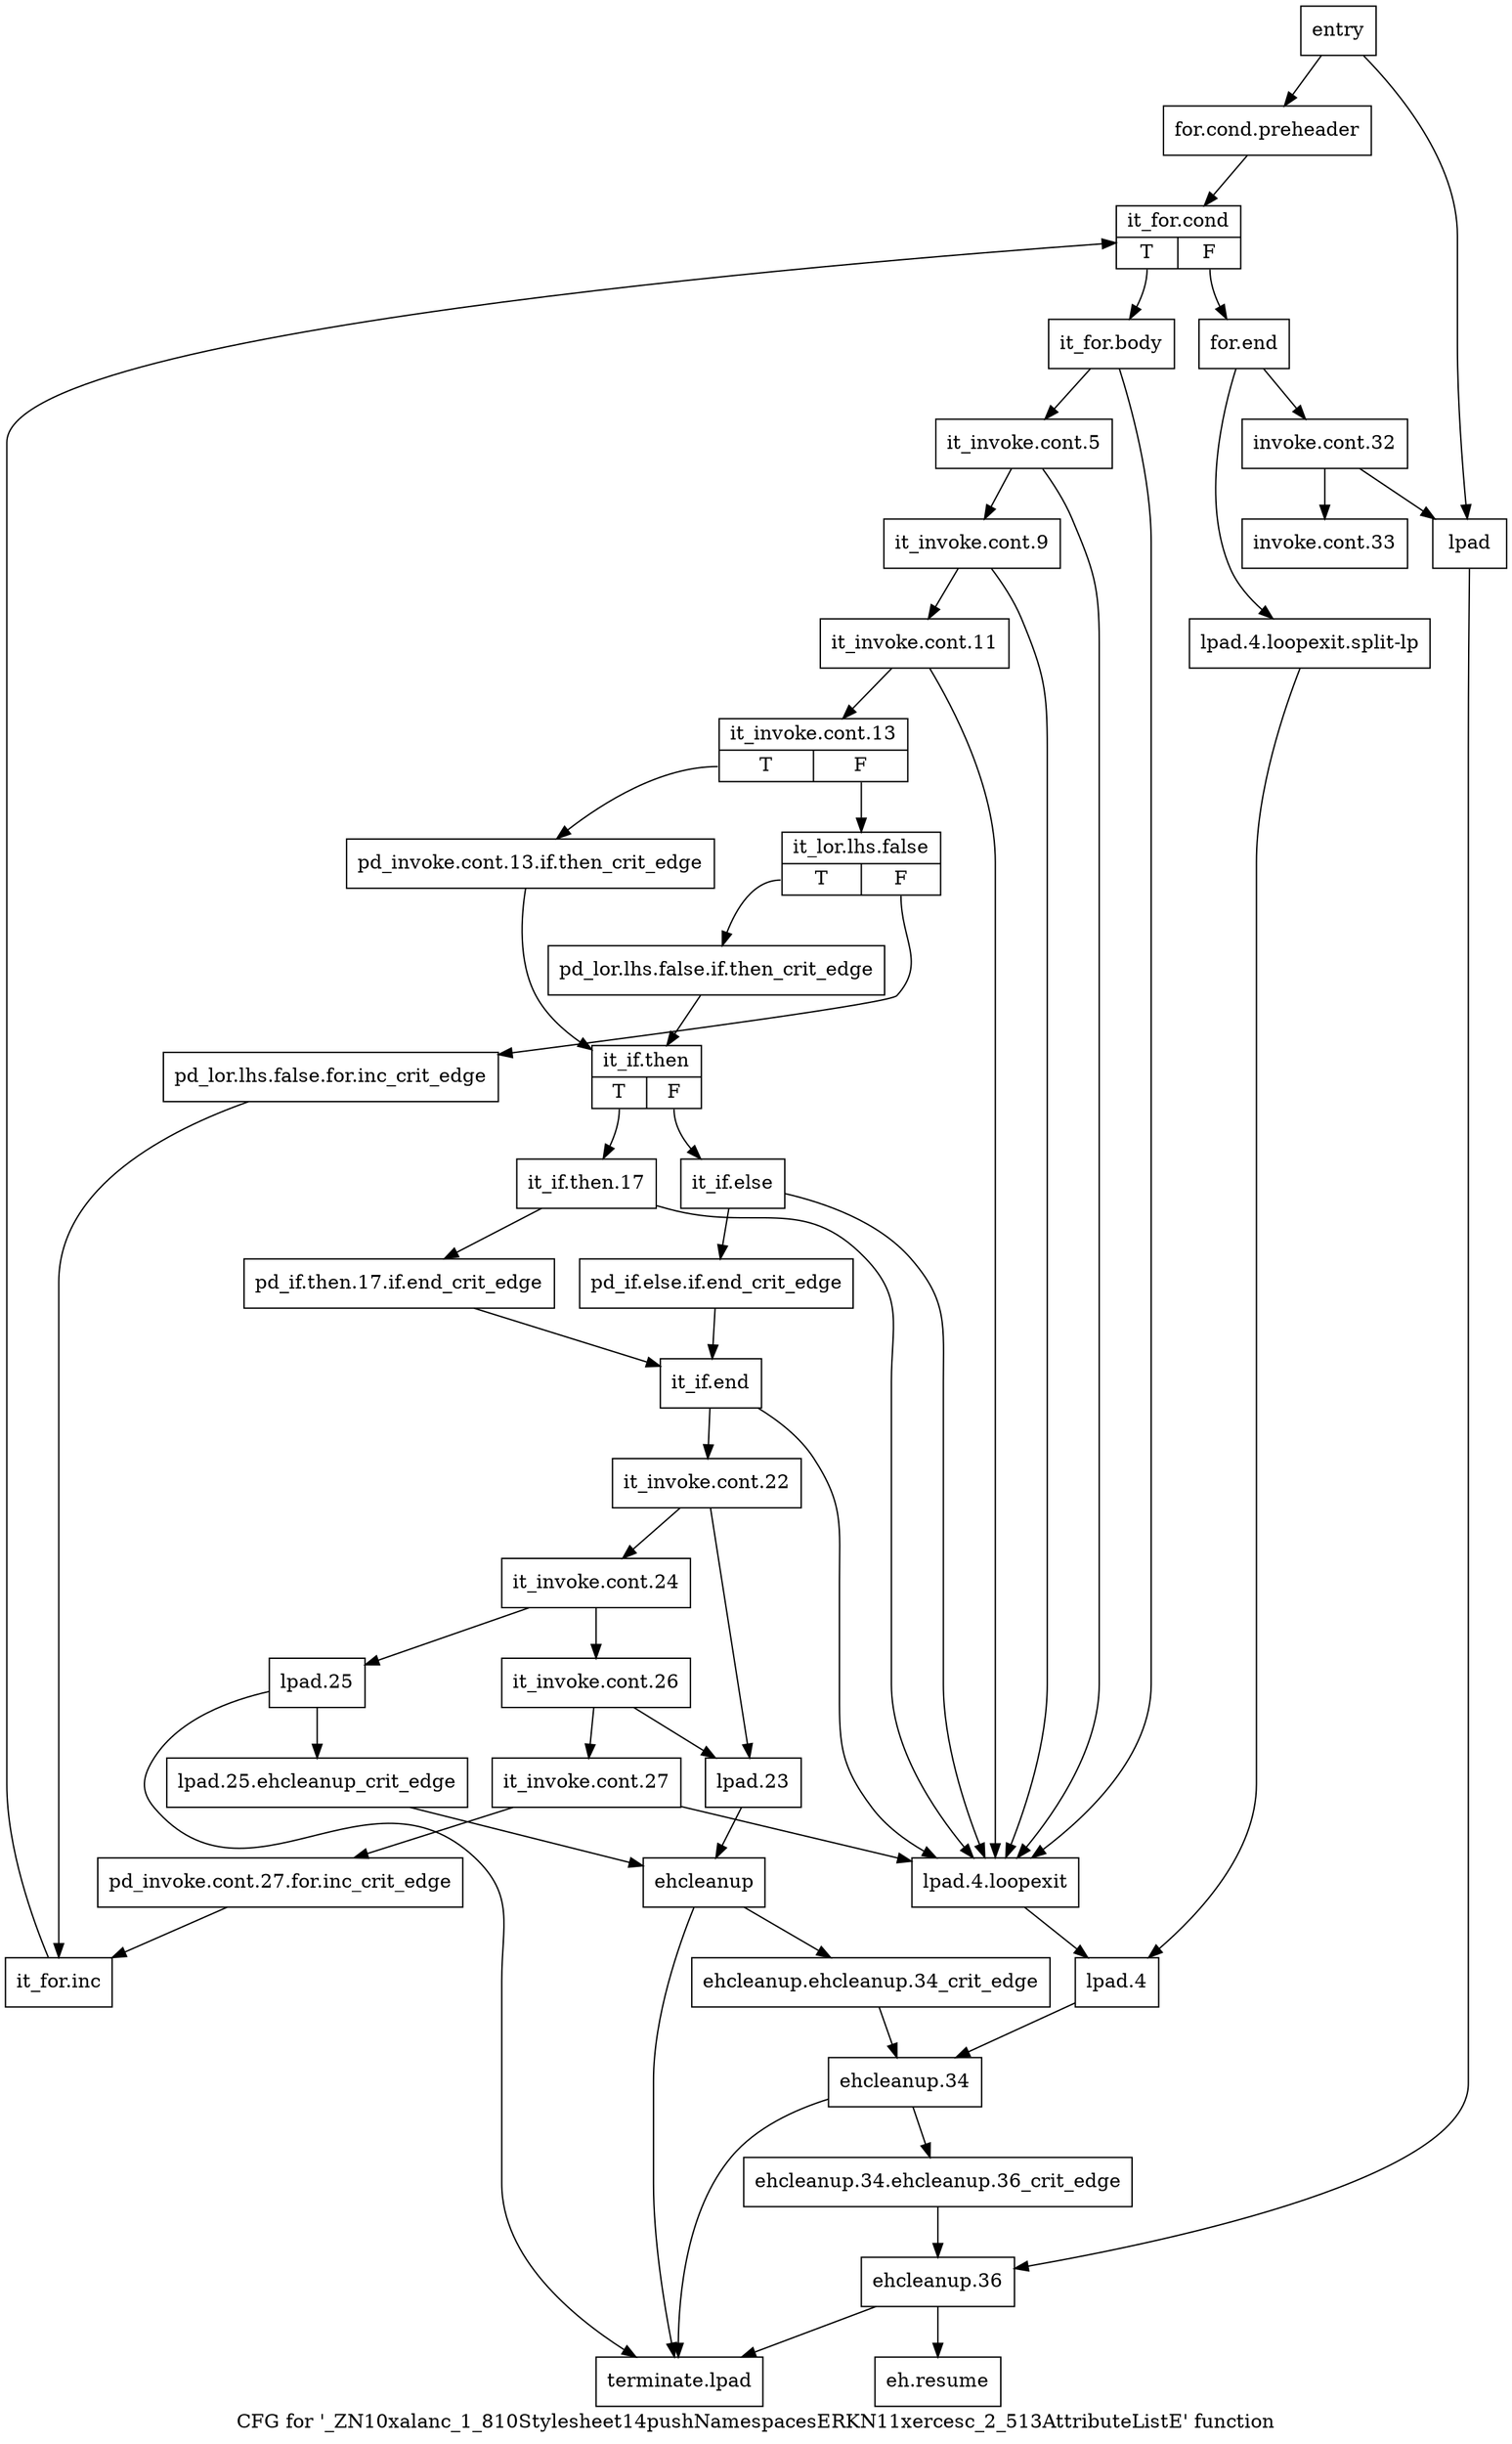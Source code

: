 digraph "CFG for '_ZN10xalanc_1_810Stylesheet14pushNamespacesERKN11xercesc_2_513AttributeListE' function" {
	label="CFG for '_ZN10xalanc_1_810Stylesheet14pushNamespacesERKN11xercesc_2_513AttributeListE' function";

	Node0x78f2ba0 [shape=record,label="{entry}"];
	Node0x78f2ba0 -> Node0x78f2bf0;
	Node0x78f2ba0 -> Node0x78f38f0;
	Node0x78f2bf0 [shape=record,label="{for.cond.preheader}"];
	Node0x78f2bf0 -> Node0x78f2c40;
	Node0x78f2c40 [shape=record,label="{it_for.cond|{<s0>T|<s1>F}}"];
	Node0x78f2c40:s0 -> Node0x78f2c90;
	Node0x78f2c40:s1 -> Node0x78f3e90;
	Node0x78f2c90 [shape=record,label="{it_for.body}"];
	Node0x78f2c90 -> Node0x78f2ce0;
	Node0x78f2c90 -> Node0x78f3940;
	Node0x78f2ce0 [shape=record,label="{it_invoke.cont.5}"];
	Node0x78f2ce0 -> Node0x78f35d0;
	Node0x78f2ce0 -> Node0x78f3940;
	Node0x78f35d0 [shape=record,label="{it_invoke.cont.9}"];
	Node0x78f35d0 -> Node0x78f3620;
	Node0x78f35d0 -> Node0x78f3940;
	Node0x78f3620 [shape=record,label="{it_invoke.cont.11}"];
	Node0x78f3620 -> Node0x78f3670;
	Node0x78f3620 -> Node0x78f3940;
	Node0x78f3670 [shape=record,label="{it_invoke.cont.13|{<s0>T|<s1>F}}"];
	Node0x78f3670:s0 -> Node0x78f36c0;
	Node0x78f3670:s1 -> Node0x78f3710;
	Node0x78f36c0 [shape=record,label="{pd_invoke.cont.13.if.then_crit_edge}"];
	Node0x78f36c0 -> Node0x78f3800;
	Node0x78f3710 [shape=record,label="{it_lor.lhs.false|{<s0>T|<s1>F}}"];
	Node0x78f3710:s0 -> Node0x78f37b0;
	Node0x78f3710:s1 -> Node0x78f3760;
	Node0x78f3760 [shape=record,label="{pd_lor.lhs.false.for.inc_crit_edge}"];
	Node0x78f3760 -> Node0x78f3e40;
	Node0x78f37b0 [shape=record,label="{pd_lor.lhs.false.if.then_crit_edge}"];
	Node0x78f37b0 -> Node0x78f3800;
	Node0x78f3800 [shape=record,label="{it_if.then|{<s0>T|<s1>F}}"];
	Node0x78f3800:s0 -> Node0x78f3850;
	Node0x78f3800:s1 -> Node0x78f3a30;
	Node0x78f3850 [shape=record,label="{it_if.then.17}"];
	Node0x78f3850 -> Node0x78f38a0;
	Node0x78f3850 -> Node0x78f3940;
	Node0x78f38a0 [shape=record,label="{pd_if.then.17.if.end_crit_edge}"];
	Node0x78f38a0 -> Node0x78f3ad0;
	Node0x78f38f0 [shape=record,label="{lpad}"];
	Node0x78f38f0 -> Node0x78f4020;
	Node0x78f3940 [shape=record,label="{lpad.4.loopexit}"];
	Node0x78f3940 -> Node0x78f39e0;
	Node0x78f3990 [shape=record,label="{lpad.4.loopexit.split-lp}"];
	Node0x78f3990 -> Node0x78f39e0;
	Node0x78f39e0 [shape=record,label="{lpad.4}"];
	Node0x78f39e0 -> Node0x78f3f80;
	Node0x78f3a30 [shape=record,label="{it_if.else}"];
	Node0x78f3a30 -> Node0x78f3a80;
	Node0x78f3a30 -> Node0x78f3940;
	Node0x78f3a80 [shape=record,label="{pd_if.else.if.end_crit_edge}"];
	Node0x78f3a80 -> Node0x78f3ad0;
	Node0x78f3ad0 [shape=record,label="{it_if.end}"];
	Node0x78f3ad0 -> Node0x78f3b20;
	Node0x78f3ad0 -> Node0x78f3940;
	Node0x78f3b20 [shape=record,label="{it_invoke.cont.22}"];
	Node0x78f3b20 -> Node0x78f3b70;
	Node0x78f3b20 -> Node0x78f3cb0;
	Node0x78f3b70 [shape=record,label="{it_invoke.cont.24}"];
	Node0x78f3b70 -> Node0x78f3bc0;
	Node0x78f3b70 -> Node0x78f3d00;
	Node0x78f3bc0 [shape=record,label="{it_invoke.cont.26}"];
	Node0x78f3bc0 -> Node0x78f3c10;
	Node0x78f3bc0 -> Node0x78f3cb0;
	Node0x78f3c10 [shape=record,label="{it_invoke.cont.27}"];
	Node0x78f3c10 -> Node0x78f3c60;
	Node0x78f3c10 -> Node0x78f3940;
	Node0x78f3c60 [shape=record,label="{pd_invoke.cont.27.for.inc_crit_edge}"];
	Node0x78f3c60 -> Node0x78f3e40;
	Node0x78f3cb0 [shape=record,label="{lpad.23}"];
	Node0x78f3cb0 -> Node0x78f3da0;
	Node0x78f3d00 [shape=record,label="{lpad.25}"];
	Node0x78f3d00 -> Node0x78f3d50;
	Node0x78f3d00 -> Node0x78f40c0;
	Node0x78f3d50 [shape=record,label="{lpad.25.ehcleanup_crit_edge}"];
	Node0x78f3d50 -> Node0x78f3da0;
	Node0x78f3da0 [shape=record,label="{ehcleanup}"];
	Node0x78f3da0 -> Node0x78f3df0;
	Node0x78f3da0 -> Node0x78f40c0;
	Node0x78f3df0 [shape=record,label="{ehcleanup.ehcleanup.34_crit_edge}"];
	Node0x78f3df0 -> Node0x78f3f80;
	Node0x78f3e40 [shape=record,label="{it_for.inc}"];
	Node0x78f3e40 -> Node0x78f2c40;
	Node0x78f3e90 [shape=record,label="{for.end}"];
	Node0x78f3e90 -> Node0x78f3ee0;
	Node0x78f3e90 -> Node0x78f3990;
	Node0x78f3ee0 [shape=record,label="{invoke.cont.32}"];
	Node0x78f3ee0 -> Node0x78f3f30;
	Node0x78f3ee0 -> Node0x78f38f0;
	Node0x78f3f30 [shape=record,label="{invoke.cont.33}"];
	Node0x78f3f80 [shape=record,label="{ehcleanup.34}"];
	Node0x78f3f80 -> Node0x78f3fd0;
	Node0x78f3f80 -> Node0x78f40c0;
	Node0x78f3fd0 [shape=record,label="{ehcleanup.34.ehcleanup.36_crit_edge}"];
	Node0x78f3fd0 -> Node0x78f4020;
	Node0x78f4020 [shape=record,label="{ehcleanup.36}"];
	Node0x78f4020 -> Node0x78f4070;
	Node0x78f4020 -> Node0x78f40c0;
	Node0x78f4070 [shape=record,label="{eh.resume}"];
	Node0x78f40c0 [shape=record,label="{terminate.lpad}"];
}
